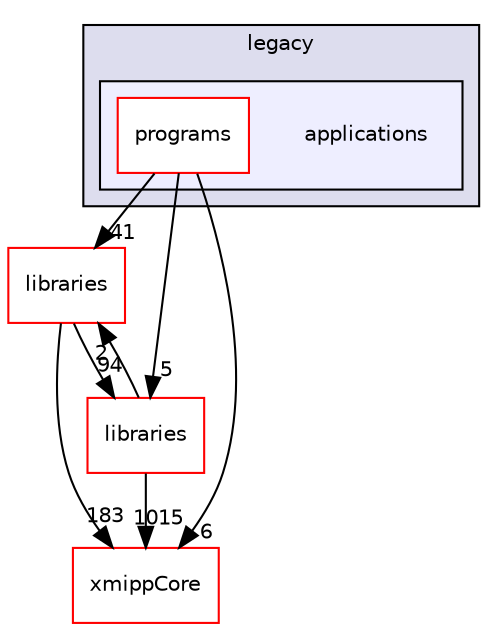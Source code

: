 digraph "xmipp/legacy/applications" {
  compound=true
  node [ fontsize="10", fontname="Helvetica"];
  edge [ labelfontsize="10", labelfontname="Helvetica"];
  subgraph clusterdir_5ee8c3a986de9cbc18000e453191b32c {
    graph [ bgcolor="#ddddee", pencolor="black", label="legacy" fontname="Helvetica", fontsize="10", URL="dir_5ee8c3a986de9cbc18000e453191b32c.html"]
  subgraph clusterdir_bcfd741ababedf9733a0b4206c5afde4 {
    graph [ bgcolor="#eeeeff", pencolor="black", label="" URL="dir_bcfd741ababedf9733a0b4206c5afde4.html"];
    dir_bcfd741ababedf9733a0b4206c5afde4 [shape=plaintext label="applications"];
    dir_a205c211814f26c7bbd02dbfc70fcda8 [shape=box label="programs" color="red" fillcolor="white" style="filled" URL="dir_a205c211814f26c7bbd02dbfc70fcda8.html"];
  }
  }
  dir_ec5db26cfb72886407809adaaec84b8a [shape=box label="libraries" fillcolor="white" style="filled" color="red" URL="dir_ec5db26cfb72886407809adaaec84b8a.html"];
  dir_ce4d0d8fc85c2c70612466225bfce71d [shape=box label="xmippCore" fillcolor="white" style="filled" color="red" URL="dir_ce4d0d8fc85c2c70612466225bfce71d.html"];
  dir_29dba3f3840f20df3b04d1972e99046b [shape=box label="libraries" fillcolor="white" style="filled" color="red" URL="dir_29dba3f3840f20df3b04d1972e99046b.html"];
  dir_ec5db26cfb72886407809adaaec84b8a->dir_ce4d0d8fc85c2c70612466225bfce71d [headlabel="183", labeldistance=1.5 headhref="dir_000303_000245.html"];
  dir_ec5db26cfb72886407809adaaec84b8a->dir_29dba3f3840f20df3b04d1972e99046b [headlabel="94", labeldistance=1.5 headhref="dir_000303_000027.html"];
  dir_29dba3f3840f20df3b04d1972e99046b->dir_ec5db26cfb72886407809adaaec84b8a [headlabel="2", labeldistance=1.5 headhref="dir_000027_000303.html"];
  dir_29dba3f3840f20df3b04d1972e99046b->dir_ce4d0d8fc85c2c70612466225bfce71d [headlabel="1015", labeldistance=1.5 headhref="dir_000027_000245.html"];
  dir_a205c211814f26c7bbd02dbfc70fcda8->dir_ec5db26cfb72886407809adaaec84b8a [headlabel="41", labeldistance=1.5 headhref="dir_000256_000303.html"];
  dir_a205c211814f26c7bbd02dbfc70fcda8->dir_ce4d0d8fc85c2c70612466225bfce71d [headlabel="6", labeldistance=1.5 headhref="dir_000256_000245.html"];
  dir_a205c211814f26c7bbd02dbfc70fcda8->dir_29dba3f3840f20df3b04d1972e99046b [headlabel="5", labeldistance=1.5 headhref="dir_000256_000027.html"];
}
